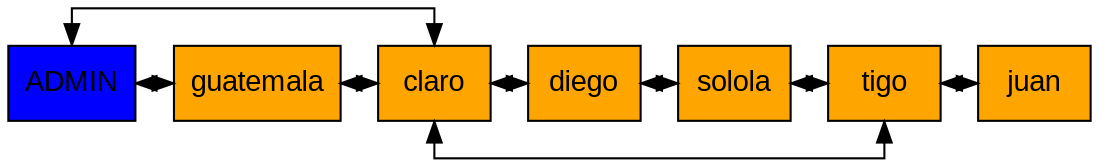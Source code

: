 digraph MatrizDispersa {
  node [shape=box, style=filled, fontname=Arial];
  splines=ortho;
  rankdir=TB;
  edge [dir=both];
  "ADMIN" [fillcolor=blue, group=1, pos="0,0!"];
  "guatemala" [fillcolor=orange, group=2, pos="2,0!"];
  "ADMIN" -> "guatemala" [dir=both];
  "claro" [fillcolor=orange, group=3, pos="3,0!"];
  "guatemala" -> "claro" [dir=both];
  "diego" [fillcolor=orange, group=4, pos="4,0!"];
  "claro" -> "diego" [dir=both];
  "solola" [fillcolor=orange, group=5, pos="5,0!"];
  "diego" -> "solola" [dir=both];
  "tigo" [fillcolor=orange, group=6, pos="6,0!"];
  "solola" -> "tigo" [dir=both];
  "juan" [fillcolor=orange, group=7, pos="7,0!"];
  "tigo" -> "juan" [dir=both];
  "claro" [fillcolor=orange, group=1, pos="0,-1!"];
  "ADMIN" -> "claro" [dir=both];
  "tigo" [fillcolor=orange, group=1, pos="0,-2!"];
  "claro" -> "tigo" [dir=both];
  { rank=same; "ADMIN" "guatemala" "claro" "diego" "solola" "tigo" "juan" }
}
